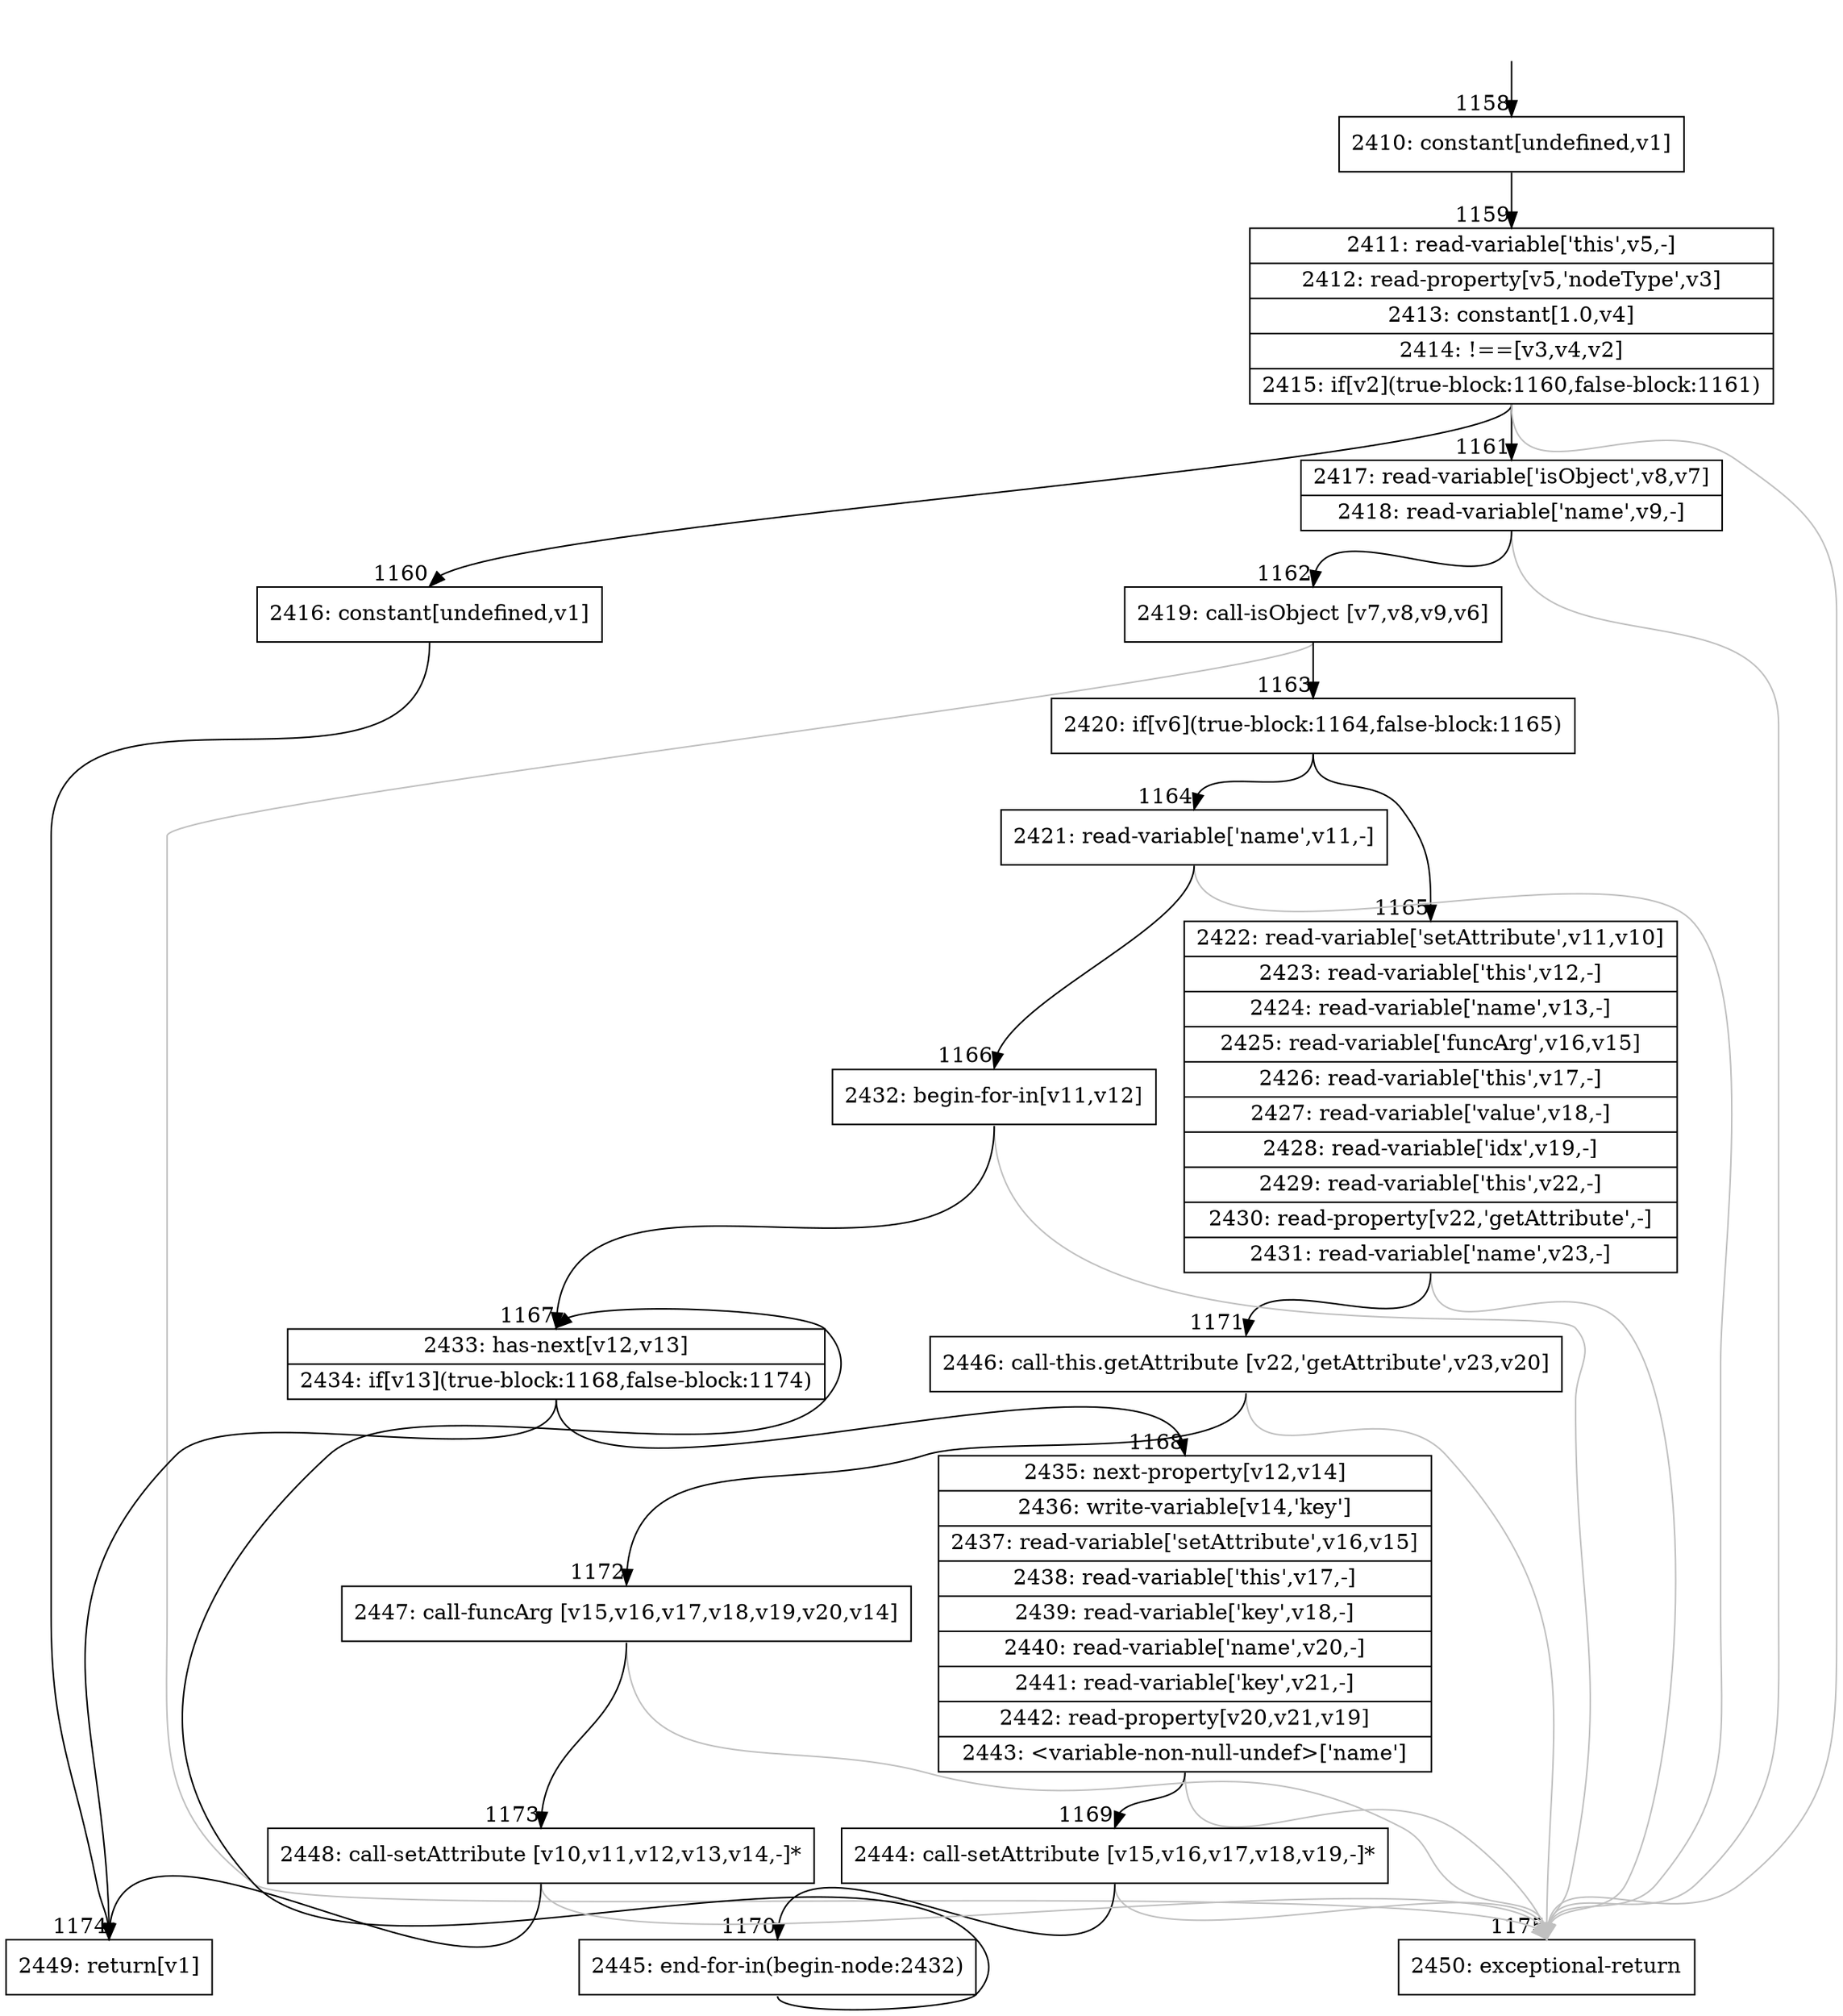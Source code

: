 digraph {
rankdir="TD"
BB_entry114[shape=none,label=""];
BB_entry114 -> BB1158 [tailport=s, headport=n, headlabel="    1158"]
BB1158 [shape=record label="{2410: constant[undefined,v1]}" ] 
BB1158 -> BB1159 [tailport=s, headport=n, headlabel="      1159"]
BB1159 [shape=record label="{2411: read-variable['this',v5,-]|2412: read-property[v5,'nodeType',v3]|2413: constant[1.0,v4]|2414: !==[v3,v4,v2]|2415: if[v2](true-block:1160,false-block:1161)}" ] 
BB1159 -> BB1160 [tailport=s, headport=n, headlabel="      1160"]
BB1159 -> BB1161 [tailport=s, headport=n, headlabel="      1161"]
BB1159 -> BB1175 [tailport=s, headport=n, color=gray, headlabel="      1175"]
BB1160 [shape=record label="{2416: constant[undefined,v1]}" ] 
BB1160 -> BB1174 [tailport=s, headport=n, headlabel="      1174"]
BB1161 [shape=record label="{2417: read-variable['isObject',v8,v7]|2418: read-variable['name',v9,-]}" ] 
BB1161 -> BB1162 [tailport=s, headport=n, headlabel="      1162"]
BB1161 -> BB1175 [tailport=s, headport=n, color=gray]
BB1162 [shape=record label="{2419: call-isObject [v7,v8,v9,v6]}" ] 
BB1162 -> BB1163 [tailport=s, headport=n, headlabel="      1163"]
BB1162 -> BB1175 [tailport=s, headport=n, color=gray]
BB1163 [shape=record label="{2420: if[v6](true-block:1164,false-block:1165)}" ] 
BB1163 -> BB1164 [tailport=s, headport=n, headlabel="      1164"]
BB1163 -> BB1165 [tailport=s, headport=n, headlabel="      1165"]
BB1164 [shape=record label="{2421: read-variable['name',v11,-]}" ] 
BB1164 -> BB1166 [tailport=s, headport=n, headlabel="      1166"]
BB1164 -> BB1175 [tailport=s, headport=n, color=gray]
BB1165 [shape=record label="{2422: read-variable['setAttribute',v11,v10]|2423: read-variable['this',v12,-]|2424: read-variable['name',v13,-]|2425: read-variable['funcArg',v16,v15]|2426: read-variable['this',v17,-]|2427: read-variable['value',v18,-]|2428: read-variable['idx',v19,-]|2429: read-variable['this',v22,-]|2430: read-property[v22,'getAttribute',-]|2431: read-variable['name',v23,-]}" ] 
BB1165 -> BB1171 [tailport=s, headport=n, headlabel="      1171"]
BB1165 -> BB1175 [tailport=s, headport=n, color=gray]
BB1166 [shape=record label="{2432: begin-for-in[v11,v12]}" ] 
BB1166 -> BB1167 [tailport=s, headport=n, headlabel="      1167"]
BB1166 -> BB1175 [tailport=s, headport=n, color=gray]
BB1167 [shape=record label="{2433: has-next[v12,v13]|2434: if[v13](true-block:1168,false-block:1174)}" ] 
BB1167 -> BB1168 [tailport=s, headport=n, headlabel="      1168"]
BB1167 -> BB1174 [tailport=s, headport=n]
BB1168 [shape=record label="{2435: next-property[v12,v14]|2436: write-variable[v14,'key']|2437: read-variable['setAttribute',v16,v15]|2438: read-variable['this',v17,-]|2439: read-variable['key',v18,-]|2440: read-variable['name',v20,-]|2441: read-variable['key',v21,-]|2442: read-property[v20,v21,v19]|2443: \<variable-non-null-undef\>['name']}" ] 
BB1168 -> BB1169 [tailport=s, headport=n, headlabel="      1169"]
BB1168 -> BB1175 [tailport=s, headport=n, color=gray]
BB1169 [shape=record label="{2444: call-setAttribute [v15,v16,v17,v18,v19,-]*}" ] 
BB1169 -> BB1170 [tailport=s, headport=n, headlabel="      1170"]
BB1169 -> BB1175 [tailport=s, headport=n, color=gray]
BB1170 [shape=record label="{2445: end-for-in(begin-node:2432)}" ] 
BB1170 -> BB1167 [tailport=s, headport=n]
BB1171 [shape=record label="{2446: call-this.getAttribute [v22,'getAttribute',v23,v20]}" ] 
BB1171 -> BB1172 [tailport=s, headport=n, headlabel="      1172"]
BB1171 -> BB1175 [tailport=s, headport=n, color=gray]
BB1172 [shape=record label="{2447: call-funcArg [v15,v16,v17,v18,v19,v20,v14]}" ] 
BB1172 -> BB1173 [tailport=s, headport=n, headlabel="      1173"]
BB1172 -> BB1175 [tailport=s, headport=n, color=gray]
BB1173 [shape=record label="{2448: call-setAttribute [v10,v11,v12,v13,v14,-]*}" ] 
BB1173 -> BB1174 [tailport=s, headport=n]
BB1173 -> BB1175 [tailport=s, headport=n, color=gray]
BB1174 [shape=record label="{2449: return[v1]}" ] 
BB1175 [shape=record label="{2450: exceptional-return}" ] 
//#$~ 615
}
